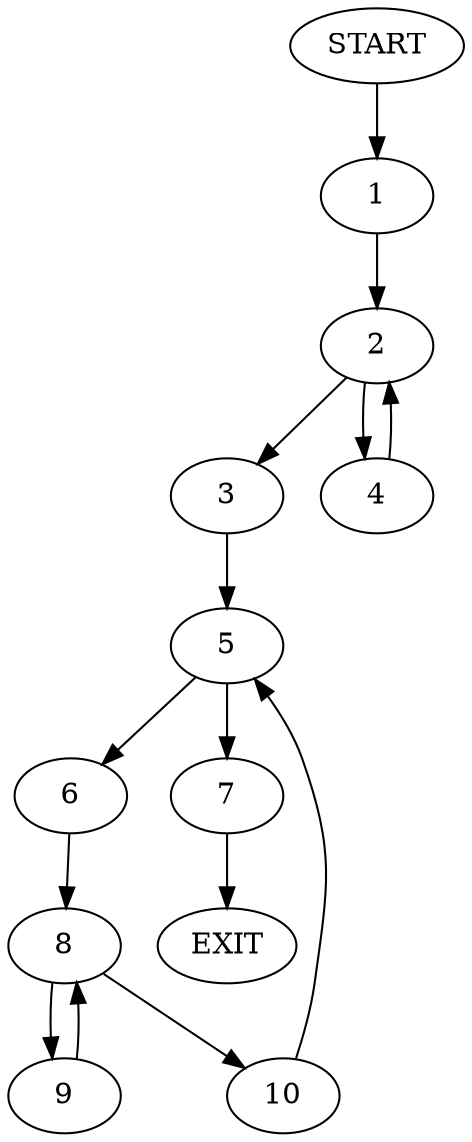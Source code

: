 digraph {
0 [label="START"]
11 [label="EXIT"]
0 -> 1
1 -> 2
2 -> 3
2 -> 4
4 -> 2
3 -> 5
5 -> 6
5 -> 7
7 -> 11
6 -> 8
8 -> 9
8 -> 10
10 -> 5
9 -> 8
}
